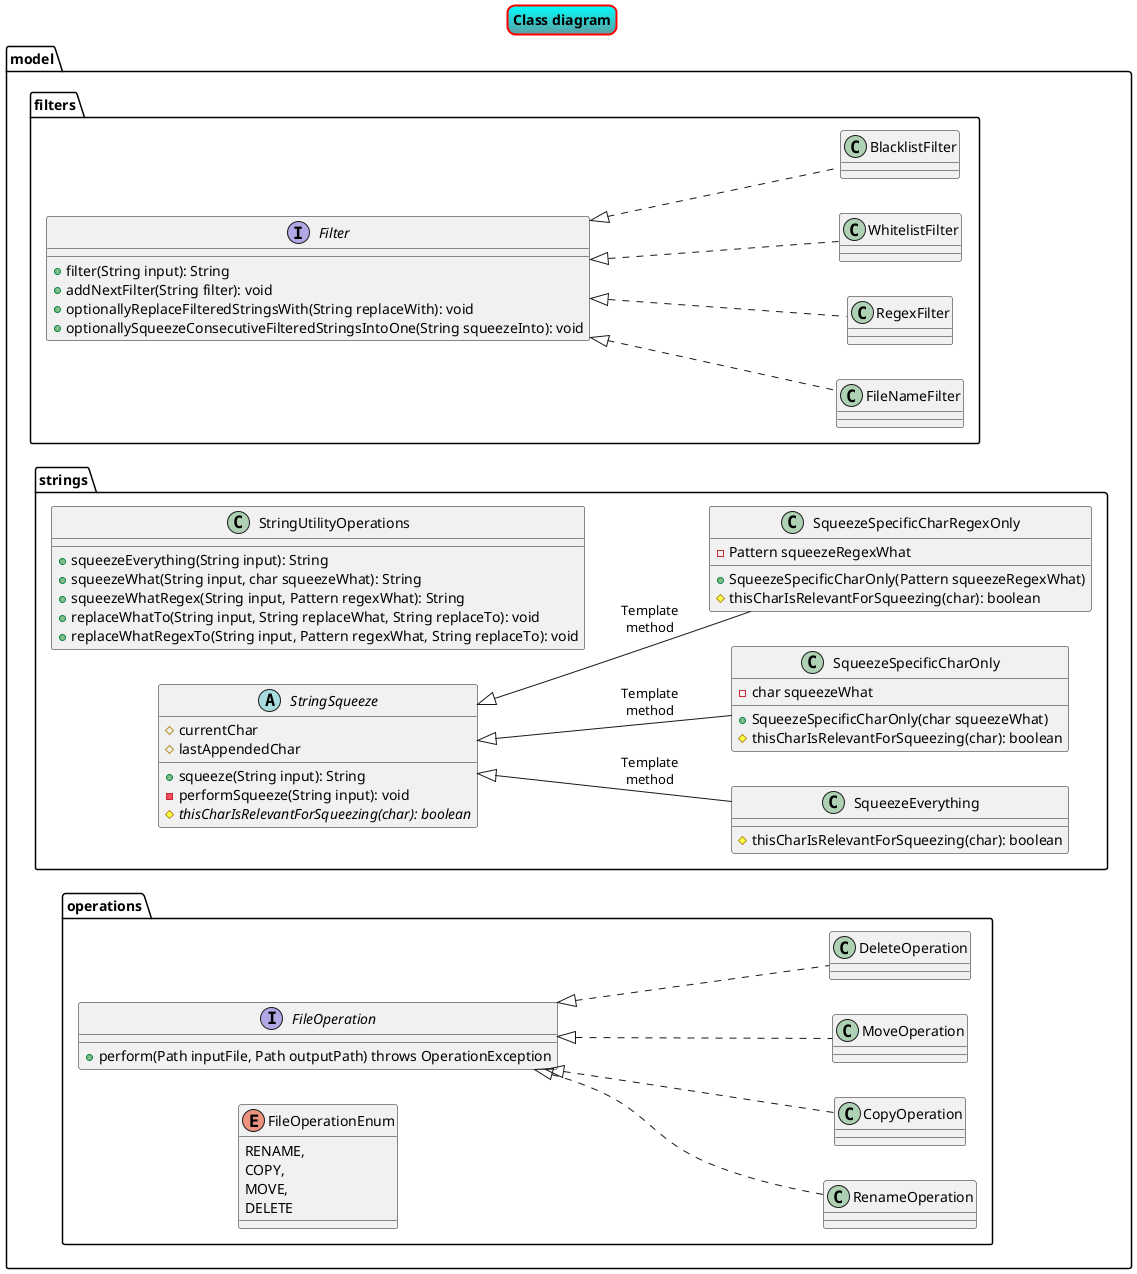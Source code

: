 @startuml
left to right direction

skinparam titleBorderRoundCorner 15
skinparam titleBorderThickness 2
skinparam titleBorderColor red
skinparam titleBackgroundColor Aqua-CadetBlue

title Class diagram



package model.filters {

interface Filter {
    +filter(String input): String
    +addNextFilter(String filter): void
    +optionallyReplaceFilteredStringsWith(String replaceWith): void
    +optionallySqueezeConsecutiveFilteredStringsIntoOne(String squeezeInto): void
}

class FileNameFilter implements Filter
class RegexFilter implements Filter
class WhitelistFilter implements Filter
class BlacklistFilter implements Filter
}

package model.strings {
    class StringUtilityOperations {
        +squeezeEverything(String input): String
        +squeezeWhat(String input, char squeezeWhat): String
        +squeezeWhatRegex(String input, Pattern regexWhat): String
        +replaceWhatTo(String input, String replaceWhat, String replaceTo): void
        +replaceWhatRegexTo(String input, Pattern regexWhat, String replaceTo): void
    }

    abstract class StringSqueeze {
        #currentChar
        #lastAppendedChar

        +squeeze(String input): String
        -performSqueeze(String input): void
        #{abstract}thisCharIsRelevantForSqueezing(char): boolean
    }

    class SqueezeEverything {
        #thisCharIsRelevantForSqueezing(char): boolean
    }

    class SqueezeSpecificCharOnly {
        -char squeezeWhat
        +SqueezeSpecificCharOnly(char squeezeWhat)
        #thisCharIsRelevantForSqueezing(char): boolean
    }

    class SqueezeSpecificCharRegexOnly {
        -Pattern squeezeRegexWhat
        +SqueezeSpecificCharOnly(Pattern squeezeRegexWhat)
        #thisCharIsRelevantForSqueezing(char): boolean
    }

    StringSqueeze <|-- SqueezeEverything : Template\nmethod
    StringSqueeze <|-- SqueezeSpecificCharOnly : Template\nmethod
    StringSqueeze <|-- SqueezeSpecificCharRegexOnly : Template\nmethod


}

package model.operations {

interface FileOperation {
    +perform(Path inputFile, Path outputPath) throws OperationException
}

enum FileOperationEnum {
    RENAME,
    COPY,
    MOVE,
    DELETE
}

class RenameOperation implements FileOperation
class CopyOperation implements FileOperation
class MoveOperation implements FileOperation
class DeleteOperation implements FileOperation

}

@enduml

